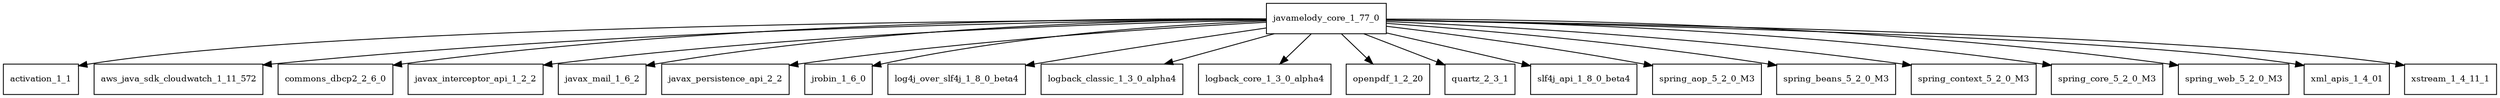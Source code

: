 digraph javamelody_core_1_77_0_dependencies {
  node [shape = box, fontsize=10.0];
  javamelody_core_1_77_0 -> activation_1_1;
  javamelody_core_1_77_0 -> aws_java_sdk_cloudwatch_1_11_572;
  javamelody_core_1_77_0 -> commons_dbcp2_2_6_0;
  javamelody_core_1_77_0 -> javax_interceptor_api_1_2_2;
  javamelody_core_1_77_0 -> javax_mail_1_6_2;
  javamelody_core_1_77_0 -> javax_persistence_api_2_2;
  javamelody_core_1_77_0 -> jrobin_1_6_0;
  javamelody_core_1_77_0 -> log4j_over_slf4j_1_8_0_beta4;
  javamelody_core_1_77_0 -> logback_classic_1_3_0_alpha4;
  javamelody_core_1_77_0 -> logback_core_1_3_0_alpha4;
  javamelody_core_1_77_0 -> openpdf_1_2_20;
  javamelody_core_1_77_0 -> quartz_2_3_1;
  javamelody_core_1_77_0 -> slf4j_api_1_8_0_beta4;
  javamelody_core_1_77_0 -> spring_aop_5_2_0_M3;
  javamelody_core_1_77_0 -> spring_beans_5_2_0_M3;
  javamelody_core_1_77_0 -> spring_context_5_2_0_M3;
  javamelody_core_1_77_0 -> spring_core_5_2_0_M3;
  javamelody_core_1_77_0 -> spring_web_5_2_0_M3;
  javamelody_core_1_77_0 -> xml_apis_1_4_01;
  javamelody_core_1_77_0 -> xstream_1_4_11_1;
}
